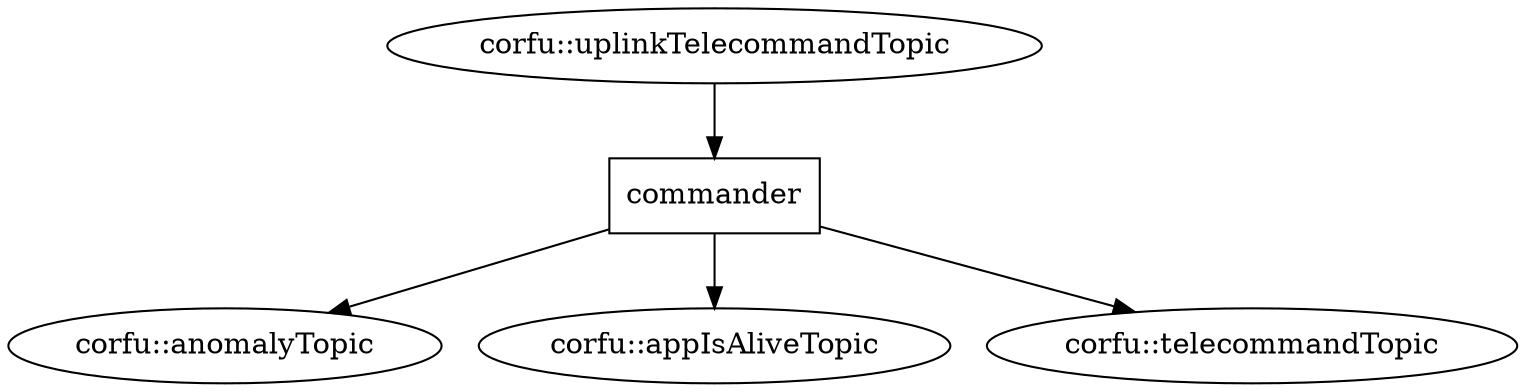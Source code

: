 digraph D {
  "commander" [shape=box]
    "corfu::anomalyTopic"
    "corfu::appIsAliveTopic"
    "corfu::telecommandTopic"
    "corfu::uplinkTelecommandTopic"

    "commander" -> "corfu::anomalyTopic"
    "commander" -> "corfu::appIsAliveTopic"
    "commander" -> "corfu::telecommandTopic"


    "corfu::uplinkTelecommandTopic" -> "commander"
}
